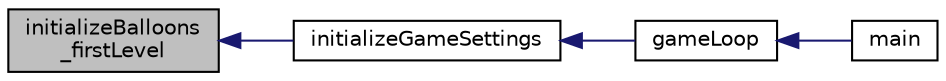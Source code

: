 digraph "initializeBalloons_firstLevel"
{
  edge [fontname="Helvetica",fontsize="10",labelfontname="Helvetica",labelfontsize="10"];
  node [fontname="Helvetica",fontsize="10",shape=record];
  rankdir="LR";
  Node224 [label="initializeBalloons\l_firstLevel",height=0.2,width=0.4,color="black", fillcolor="grey75", style="filled", fontcolor="black"];
  Node224 -> Node225 [dir="back",color="midnightblue",fontsize="10",style="solid",fontname="Helvetica"];
  Node225 [label="initializeGameSettings",height=0.2,width=0.4,color="black", fillcolor="white", style="filled",URL="$group___bow.html#ga62cb105a101f564c894496e3018b30d8",tooltip="Resets all global variables and prepares values for the game. "];
  Node225 -> Node226 [dir="back",color="midnightblue",fontsize="10",style="solid",fontname="Helvetica"];
  Node226 [label="gameLoop",height=0.2,width=0.4,color="black", fillcolor="white", style="filled",URL="$group___bow.html#gae3fcb6ab83836a82d8ab58a853667cba",tooltip="Main function for the game. Controls all interrupts of the peripherals and calls auxiliary functions..."];
  Node226 -> Node227 [dir="back",color="midnightblue",fontsize="10",style="solid",fontname="Helvetica"];
  Node227 [label="main",height=0.2,width=0.4,color="black", fillcolor="white", style="filled",URL="$main_8c.html#ae66f6b31b5ad750f1fe042a706a4e3d4"];
}
